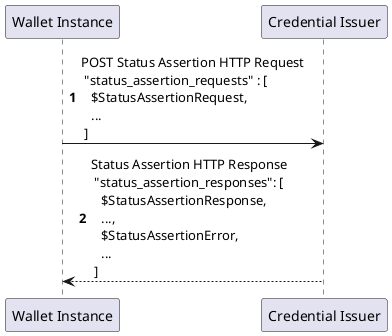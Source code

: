 @startuml Status Assertion Flow
autonumber
participant "Wallet Instance" as wi
participant "Credential Issuer" as i

wi -> i: POST Status Assertion HTTP Request \n "status_assertion_requests" : [\n   $StatusAssertionRequest,\n   ...\n ]


i --> wi: Status Assertion HTTP Response \n "status_assertion_responses": [\n   $StatusAssertionResponse,\n   ...,\n   $StatusAssertionError,\n   ...\n ]
@enduml